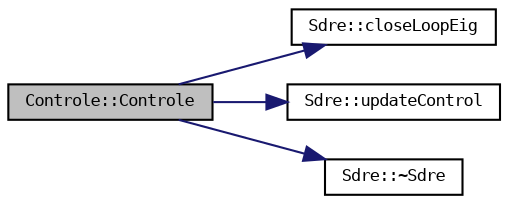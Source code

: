 digraph "Controle::Controle"
{
 // LATEX_PDF_SIZE
  bgcolor="transparent";
  edge [fontname="DejaVuSansMono",fontsize="8",labelfontname="DejaVuSansMono",labelfontsize="8"];
  node [fontname="DejaVuSansMono",fontsize="8",shape=record];
  rankdir="LR";
  Node1 [label="Controle::Controle",height=0.2,width=0.4,color="black", fillcolor="grey75", style="filled", fontcolor="black",tooltip=" "];
  Node1 -> Node2 [color="midnightblue",fontsize="8",style="solid",fontname="DejaVuSansMono"];
  Node2 [label="Sdre::closeLoopEig",height=0.2,width=0.4,color="black",URL="$classSdre.html#a4848cfbce14035e6b3733a628de9e24f",tooltip=" "];
  Node1 -> Node3 [color="midnightblue",fontsize="8",style="solid",fontname="DejaVuSansMono"];
  Node3 [label="Sdre::updateControl",height=0.2,width=0.4,color="black",URL="$classSdre.html#af2f380ec3d018b60686e304ca7026846",tooltip=" "];
  Node1 -> Node4 [color="midnightblue",fontsize="8",style="solid",fontname="DejaVuSansMono"];
  Node4 [label="Sdre::~Sdre",height=0.2,width=0.4,color="black",URL="$classSdre.html#a887dbd01f9f6846839114a4d5ff64102",tooltip=" "];
}

